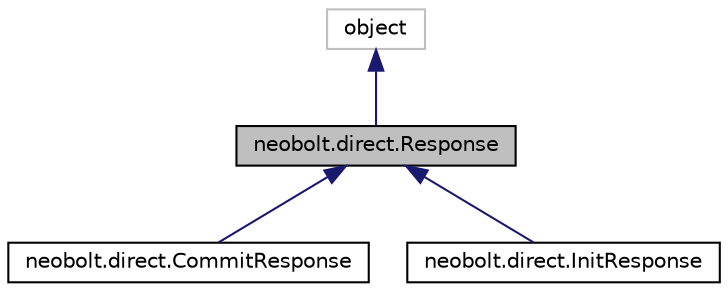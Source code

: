 digraph "neobolt.direct.Response"
{
 // LATEX_PDF_SIZE
  edge [fontname="Helvetica",fontsize="10",labelfontname="Helvetica",labelfontsize="10"];
  node [fontname="Helvetica",fontsize="10",shape=record];
  Node1 [label="neobolt.direct.Response",height=0.2,width=0.4,color="black", fillcolor="grey75", style="filled", fontcolor="black",tooltip=" "];
  Node2 -> Node1 [dir="back",color="midnightblue",fontsize="10",style="solid"];
  Node2 [label="object",height=0.2,width=0.4,color="grey75", fillcolor="white", style="filled",tooltip=" "];
  Node1 -> Node3 [dir="back",color="midnightblue",fontsize="10",style="solid"];
  Node3 [label="neobolt.direct.CommitResponse",height=0.2,width=0.4,color="black", fillcolor="white", style="filled",URL="$classneobolt_1_1direct_1_1_commit_response.html",tooltip=" "];
  Node1 -> Node4 [dir="back",color="midnightblue",fontsize="10",style="solid"];
  Node4 [label="neobolt.direct.InitResponse",height=0.2,width=0.4,color="black", fillcolor="white", style="filled",URL="$classneobolt_1_1direct_1_1_init_response.html",tooltip=" "];
}

